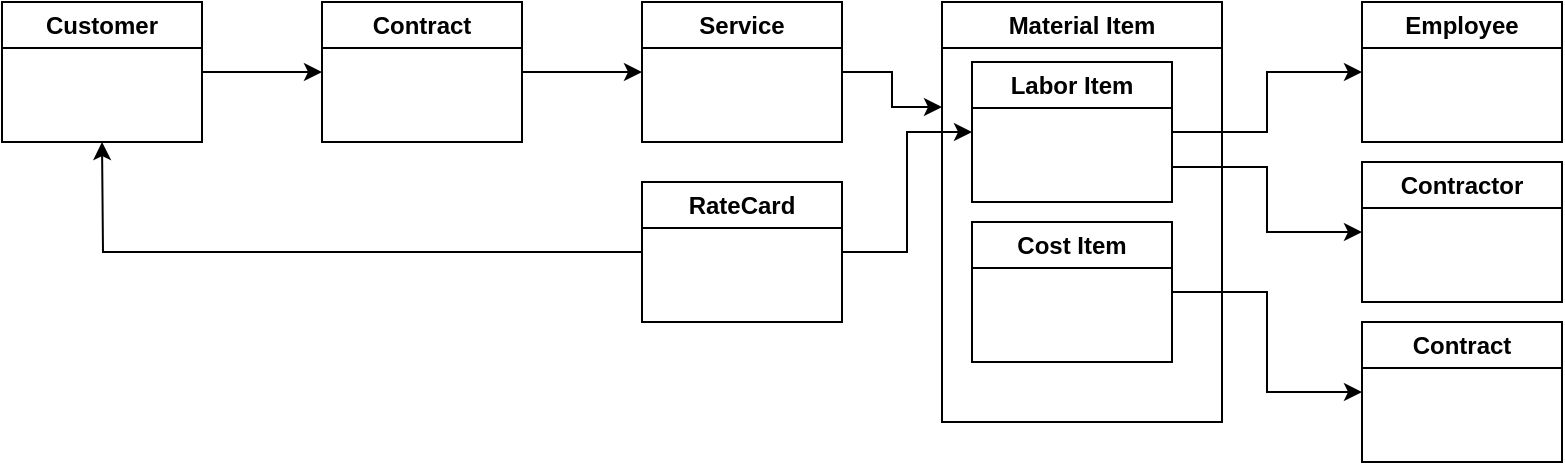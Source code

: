 <mxfile version="26.0.5">
  <diagram name="Seite-1" id="Epx6Uz8FzYoPvwv-WG9b">
    <mxGraphModel dx="1728" dy="950" grid="1" gridSize="10" guides="1" tooltips="1" connect="1" arrows="1" fold="1" page="1" pageScale="1" pageWidth="1169" pageHeight="827" math="0" shadow="0">
      <root>
        <mxCell id="0" />
        <mxCell id="1" parent="0" />
        <mxCell id="mmj34ZrqTyP-U-sHt2tG-13" style="edgeStyle=orthogonalEdgeStyle;rounded=0;orthogonalLoop=1;jettySize=auto;html=1;exitX=1;exitY=0.5;exitDx=0;exitDy=0;entryX=0;entryY=0.25;entryDx=0;entryDy=0;" edge="1" parent="1" source="mmj34ZrqTyP-U-sHt2tG-1" target="mmj34ZrqTyP-U-sHt2tG-2">
          <mxGeometry relative="1" as="geometry" />
        </mxCell>
        <mxCell id="mmj34ZrqTyP-U-sHt2tG-1" value="Service" style="swimlane;whiteSpace=wrap;html=1;" vertex="1" parent="1">
          <mxGeometry x="360" y="140" width="100" height="70" as="geometry" />
        </mxCell>
        <mxCell id="mmj34ZrqTyP-U-sHt2tG-2" value="Material&amp;nbsp;&lt;span style=&quot;background-color: transparent; color: light-dark(rgb(0, 0, 0), rgb(255, 255, 255));&quot;&gt;Item&lt;/span&gt;" style="swimlane;whiteSpace=wrap;html=1;" vertex="1" parent="1">
          <mxGeometry x="510" y="140" width="140" height="210" as="geometry" />
        </mxCell>
        <mxCell id="mmj34ZrqTyP-U-sHt2tG-6" value="Cost Item" style="swimlane;whiteSpace=wrap;html=1;" vertex="1" parent="mmj34ZrqTyP-U-sHt2tG-2">
          <mxGeometry x="15" y="110" width="100" height="70" as="geometry" />
        </mxCell>
        <mxCell id="mmj34ZrqTyP-U-sHt2tG-15" value="Labor Item" style="swimlane;whiteSpace=wrap;html=1;" vertex="1" parent="mmj34ZrqTyP-U-sHt2tG-2">
          <mxGeometry x="15" y="30" width="100" height="70" as="geometry" />
        </mxCell>
        <mxCell id="mmj34ZrqTyP-U-sHt2tG-11" style="edgeStyle=orthogonalEdgeStyle;rounded=0;orthogonalLoop=1;jettySize=auto;html=1;exitX=1;exitY=0.5;exitDx=0;exitDy=0;entryX=0;entryY=0.5;entryDx=0;entryDy=0;" edge="1" parent="1" source="mmj34ZrqTyP-U-sHt2tG-3" target="mmj34ZrqTyP-U-sHt2tG-4">
          <mxGeometry relative="1" as="geometry" />
        </mxCell>
        <mxCell id="mmj34ZrqTyP-U-sHt2tG-3" value="Customer" style="swimlane;whiteSpace=wrap;html=1;" vertex="1" parent="1">
          <mxGeometry x="40" y="140" width="100" height="70" as="geometry" />
        </mxCell>
        <mxCell id="mmj34ZrqTyP-U-sHt2tG-12" style="edgeStyle=orthogonalEdgeStyle;rounded=0;orthogonalLoop=1;jettySize=auto;html=1;exitX=1;exitY=0.5;exitDx=0;exitDy=0;entryX=0;entryY=0.5;entryDx=0;entryDy=0;" edge="1" parent="1" source="mmj34ZrqTyP-U-sHt2tG-4" target="mmj34ZrqTyP-U-sHt2tG-1">
          <mxGeometry relative="1" as="geometry" />
        </mxCell>
        <mxCell id="mmj34ZrqTyP-U-sHt2tG-4" value="Contract" style="swimlane;whiteSpace=wrap;html=1;" vertex="1" parent="1">
          <mxGeometry x="200" y="140" width="100" height="70" as="geometry" />
        </mxCell>
        <mxCell id="mmj34ZrqTyP-U-sHt2tG-7" value="Contract" style="swimlane;whiteSpace=wrap;html=1;" vertex="1" parent="1">
          <mxGeometry x="720" y="300" width="100" height="70" as="geometry" />
        </mxCell>
        <mxCell id="mmj34ZrqTyP-U-sHt2tG-10" style="edgeStyle=orthogonalEdgeStyle;rounded=0;orthogonalLoop=1;jettySize=auto;html=1;exitX=1;exitY=0.5;exitDx=0;exitDy=0;entryX=0;entryY=0.5;entryDx=0;entryDy=0;" edge="1" parent="1" source="mmj34ZrqTyP-U-sHt2tG-6" target="mmj34ZrqTyP-U-sHt2tG-7">
          <mxGeometry relative="1" as="geometry" />
        </mxCell>
        <mxCell id="mmj34ZrqTyP-U-sHt2tG-14" style="edgeStyle=orthogonalEdgeStyle;rounded=0;orthogonalLoop=1;jettySize=auto;html=1;exitX=0;exitY=0.5;exitDx=0;exitDy=0;" edge="1" parent="1" source="mmj34ZrqTyP-U-sHt2tG-5">
          <mxGeometry relative="1" as="geometry">
            <mxPoint x="90" y="210" as="targetPoint" />
          </mxGeometry>
        </mxCell>
        <mxCell id="mmj34ZrqTyP-U-sHt2tG-16" style="edgeStyle=orthogonalEdgeStyle;rounded=0;orthogonalLoop=1;jettySize=auto;html=1;exitX=1;exitY=0.5;exitDx=0;exitDy=0;entryX=0;entryY=0.5;entryDx=0;entryDy=0;" edge="1" parent="1" source="mmj34ZrqTyP-U-sHt2tG-5" target="mmj34ZrqTyP-U-sHt2tG-15">
          <mxGeometry relative="1" as="geometry" />
        </mxCell>
        <mxCell id="mmj34ZrqTyP-U-sHt2tG-5" value="RateCard" style="swimlane;whiteSpace=wrap;html=1;" vertex="1" parent="1">
          <mxGeometry x="360" y="230" width="100" height="70" as="geometry" />
        </mxCell>
        <mxCell id="mmj34ZrqTyP-U-sHt2tG-17" value="Employee" style="swimlane;whiteSpace=wrap;html=1;" vertex="1" parent="1">
          <mxGeometry x="720" y="140" width="100" height="70" as="geometry" />
        </mxCell>
        <mxCell id="mmj34ZrqTyP-U-sHt2tG-18" style="edgeStyle=orthogonalEdgeStyle;rounded=0;orthogonalLoop=1;jettySize=auto;html=1;exitX=1;exitY=0.5;exitDx=0;exitDy=0;entryX=0;entryY=0.5;entryDx=0;entryDy=0;" edge="1" parent="1" source="mmj34ZrqTyP-U-sHt2tG-15" target="mmj34ZrqTyP-U-sHt2tG-17">
          <mxGeometry relative="1" as="geometry" />
        </mxCell>
        <mxCell id="mmj34ZrqTyP-U-sHt2tG-20" value="Contractor" style="swimlane;whiteSpace=wrap;html=1;" vertex="1" parent="1">
          <mxGeometry x="720" y="220" width="100" height="70" as="geometry" />
        </mxCell>
        <mxCell id="mmj34ZrqTyP-U-sHt2tG-21" style="edgeStyle=orthogonalEdgeStyle;rounded=0;orthogonalLoop=1;jettySize=auto;html=1;exitX=1;exitY=0.75;exitDx=0;exitDy=0;entryX=0;entryY=0.5;entryDx=0;entryDy=0;" edge="1" parent="1" source="mmj34ZrqTyP-U-sHt2tG-15" target="mmj34ZrqTyP-U-sHt2tG-20">
          <mxGeometry relative="1" as="geometry" />
        </mxCell>
      </root>
    </mxGraphModel>
  </diagram>
</mxfile>
